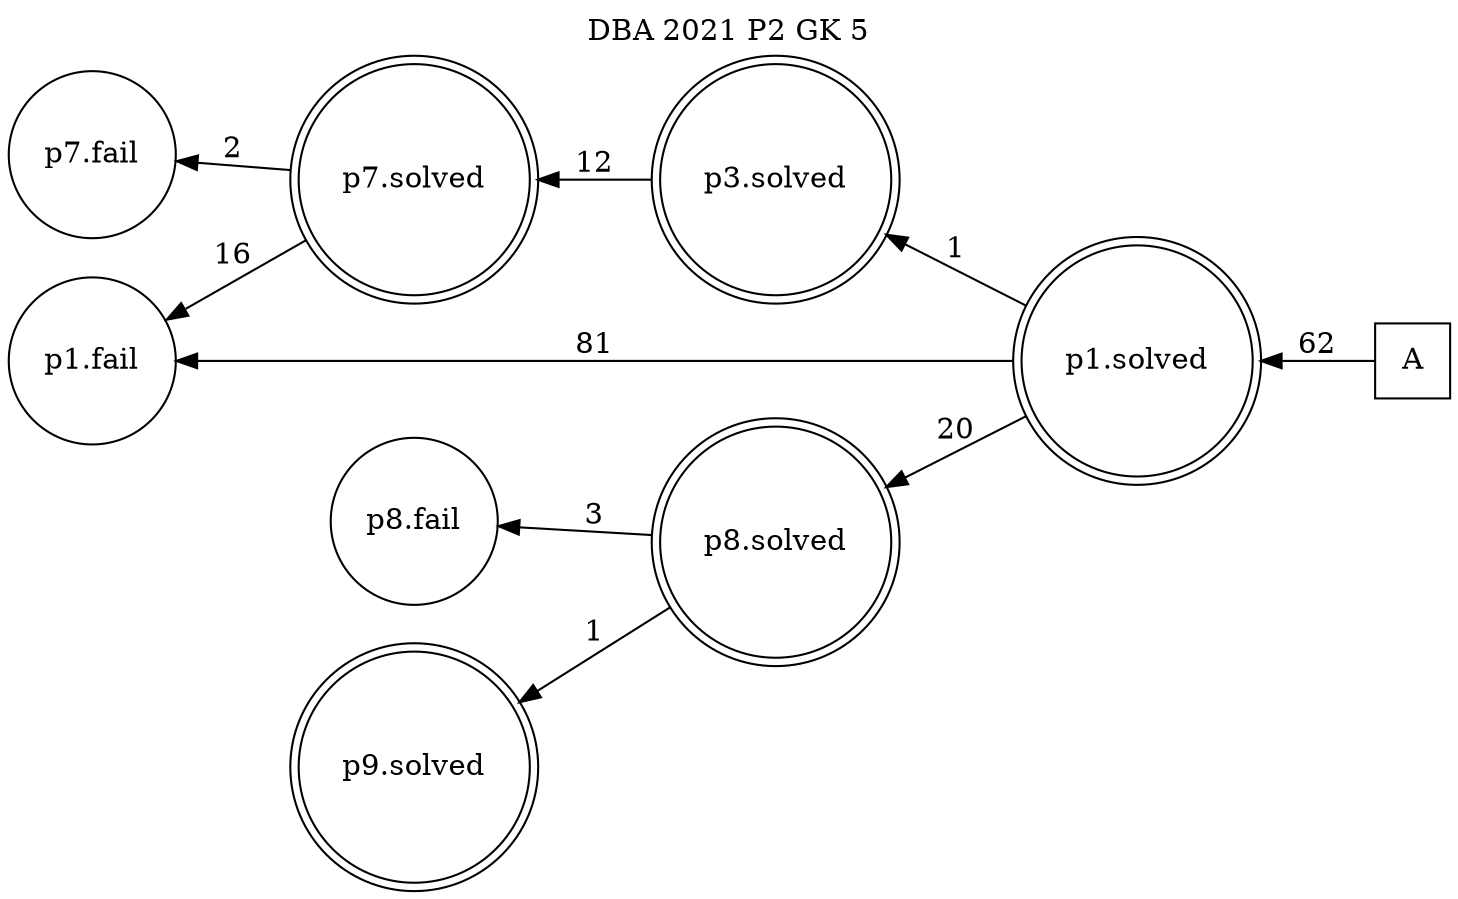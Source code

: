 digraph DBA_2021_P2_GK_5 {
labelloc="tl"
label= " DBA 2021 P2 GK 5 "
rankdir="RL";
graph [ size=" 10 , 10 !"]

"A" [shape="square" label="A"]
"p1.solved" [shape="doublecircle" label="p1.solved"]
"p3.solved" [shape="doublecircle" label="p3.solved"]
"p7.solved" [shape="doublecircle" label="p7.solved"]
"p7.fail" [shape="circle" label="p7.fail"]
"p1.fail" [shape="circle" label="p1.fail"]
"p8.solved" [shape="doublecircle" label="p8.solved"]
"p8.fail" [shape="circle" label="p8.fail"]
"p9.solved" [shape="doublecircle" label="p9.solved"]
"A" -> "p1.solved" [ label=62]
"p1.solved" -> "p3.solved" [ label=1]
"p1.solved" -> "p1.fail" [ label=81]
"p1.solved" -> "p8.solved" [ label=20]
"p3.solved" -> "p7.solved" [ label=12]
"p7.solved" -> "p7.fail" [ label=2]
"p7.solved" -> "p1.fail" [ label=16]
"p8.solved" -> "p8.fail" [ label=3]
"p8.solved" -> "p9.solved" [ label=1]
}
